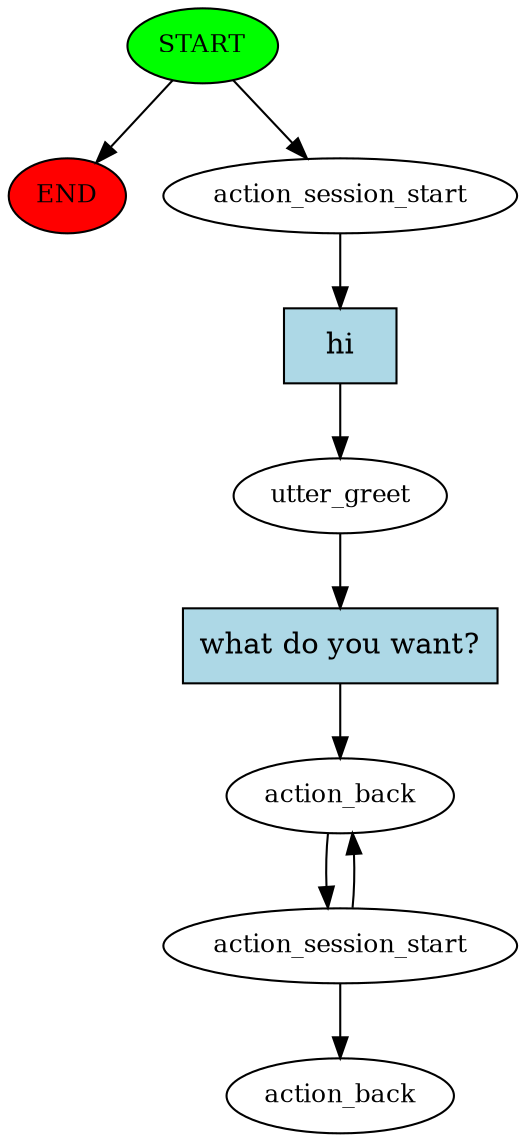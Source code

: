 digraph  {
0 [class="start active", fillcolor=green, fontsize=12, label=START, style=filled];
"-1" [class=end, fillcolor=red, fontsize=12, label=END, style=filled];
1 [class=active, fontsize=12, label=action_session_start];
2 [class=active, fontsize=12, label=utter_greet];
3 [class=active, fontsize=12, label=action_back];
4 [class=active, fontsize=12, label=action_session_start];
21 [class="dashed active", fontsize=12, label=action_back];
22 [class="intent active", fillcolor=lightblue, label=hi, shape=rect, style=filled];
23 [class="intent active", fillcolor=lightblue, label="what do you want?", shape=rect, style=filled];
0 -> "-1"  [class="", key=NONE, label=""];
0 -> 1  [class=active, key=NONE, label=""];
1 -> 22  [class=active, key=0];
2 -> 23  [class=active, key=0];
3 -> 4  [class=active, key=NONE, label=""];
4 -> 3  [class=active, key=NONE, label=""];
4 -> 21  [class=active, key=NONE, label=""];
22 -> 2  [class=active, key=0];
23 -> 3  [class=active, key=0];
}
